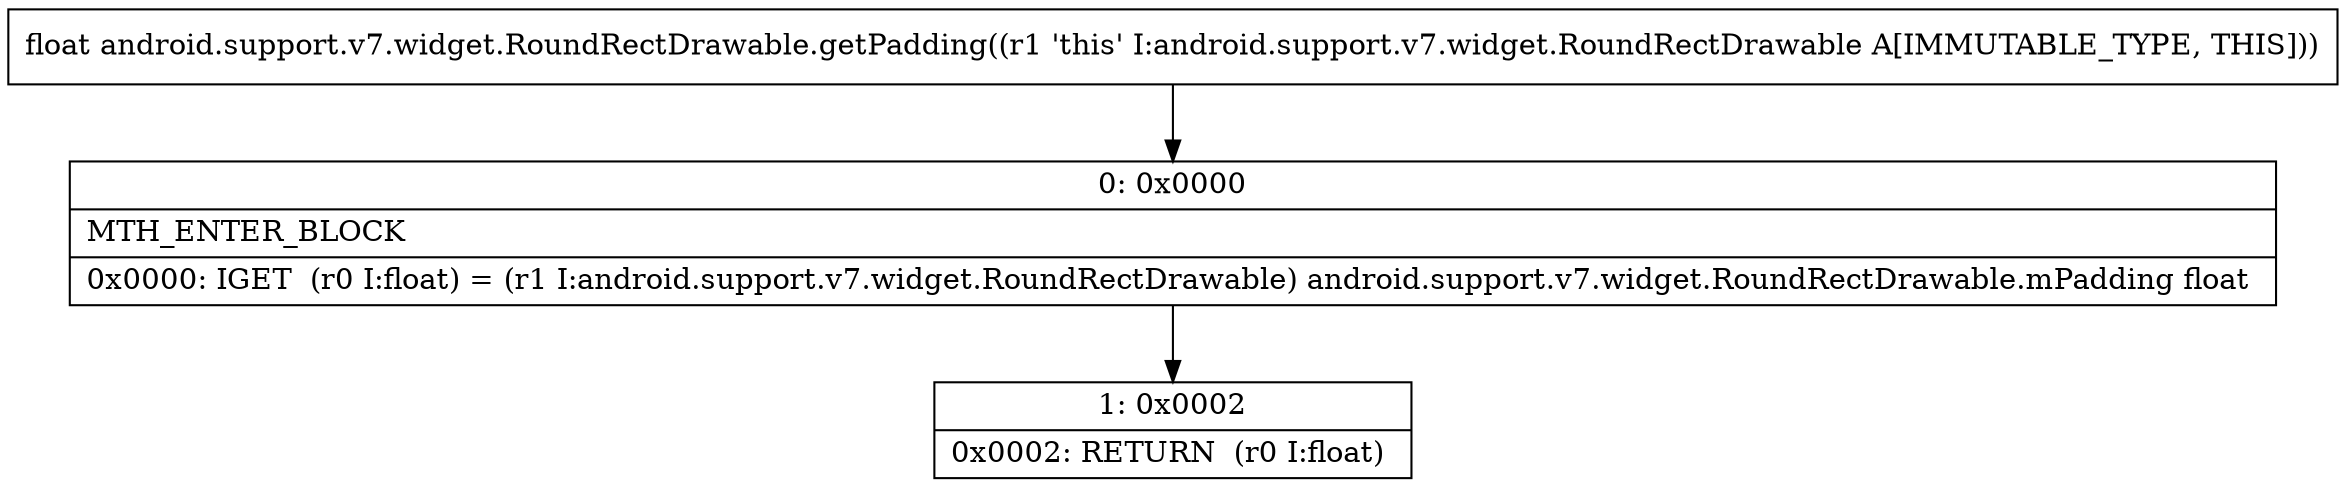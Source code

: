 digraph "CFG forandroid.support.v7.widget.RoundRectDrawable.getPadding()F" {
Node_0 [shape=record,label="{0\:\ 0x0000|MTH_ENTER_BLOCK\l|0x0000: IGET  (r0 I:float) = (r1 I:android.support.v7.widget.RoundRectDrawable) android.support.v7.widget.RoundRectDrawable.mPadding float \l}"];
Node_1 [shape=record,label="{1\:\ 0x0002|0x0002: RETURN  (r0 I:float) \l}"];
MethodNode[shape=record,label="{float android.support.v7.widget.RoundRectDrawable.getPadding((r1 'this' I:android.support.v7.widget.RoundRectDrawable A[IMMUTABLE_TYPE, THIS])) }"];
MethodNode -> Node_0;
Node_0 -> Node_1;
}

